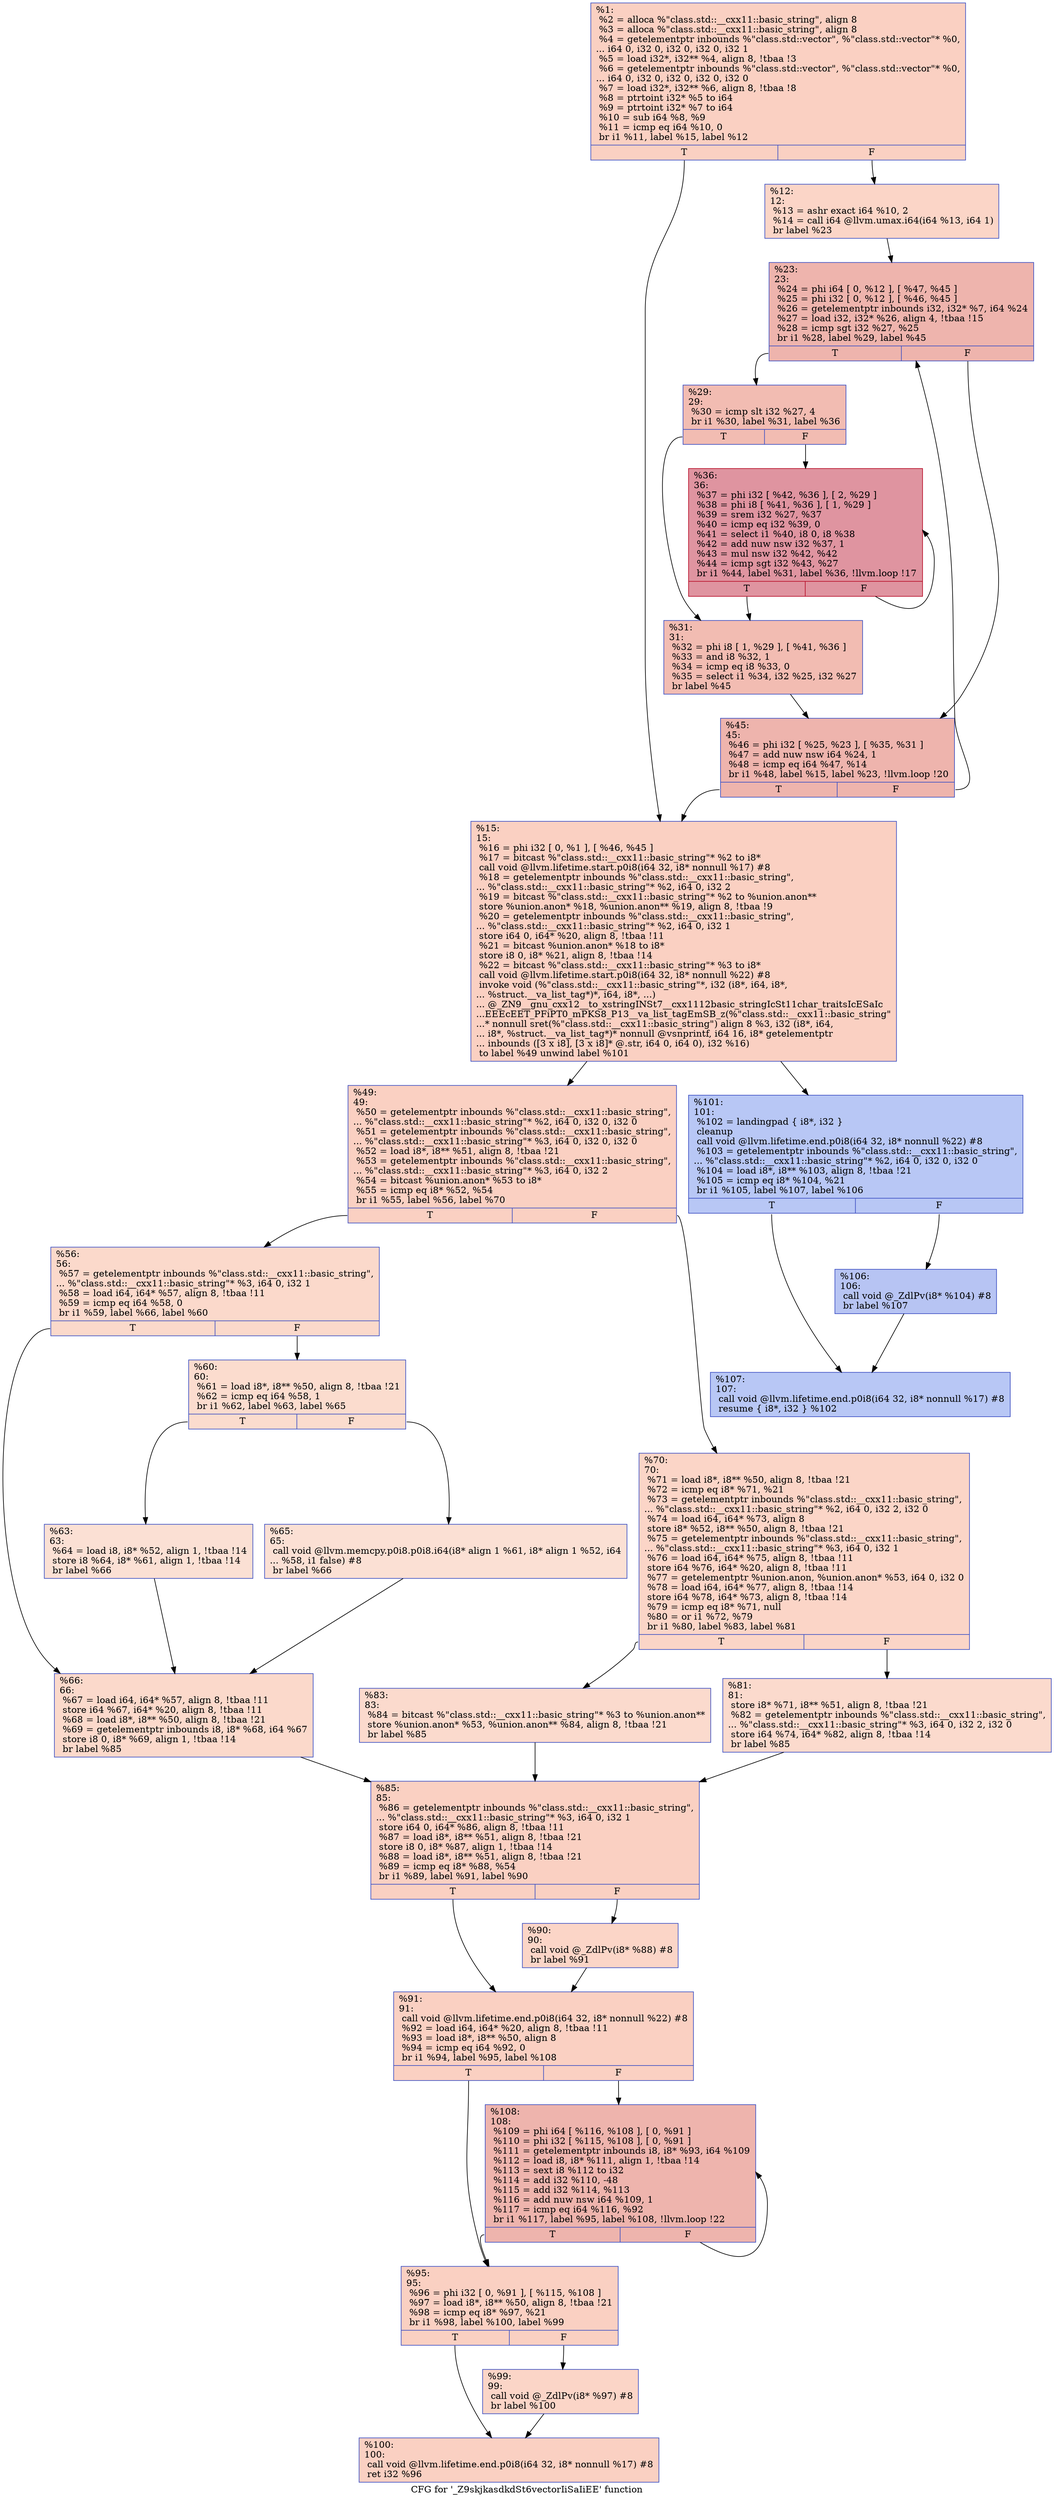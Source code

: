 digraph "CFG for '_Z9skjkasdkdSt6vectorIiSaIiEE' function" {
	label="CFG for '_Z9skjkasdkdSt6vectorIiSaIiEE' function";

	Node0x55f3601425c0 [shape=record,color="#3d50c3ff", style=filled, fillcolor="#f3947570",label="{%1:\l  %2 = alloca %\"class.std::__cxx11::basic_string\", align 8\l  %3 = alloca %\"class.std::__cxx11::basic_string\", align 8\l  %4 = getelementptr inbounds %\"class.std::vector\", %\"class.std::vector\"* %0,\l... i64 0, i32 0, i32 0, i32 0, i32 1\l  %5 = load i32*, i32** %4, align 8, !tbaa !3\l  %6 = getelementptr inbounds %\"class.std::vector\", %\"class.std::vector\"* %0,\l... i64 0, i32 0, i32 0, i32 0, i32 0\l  %7 = load i32*, i32** %6, align 8, !tbaa !8\l  %8 = ptrtoint i32* %5 to i64\l  %9 = ptrtoint i32* %7 to i64\l  %10 = sub i64 %8, %9\l  %11 = icmp eq i64 %10, 0\l  br i1 %11, label %15, label %12\l|{<s0>T|<s1>F}}"];
	Node0x55f3601425c0:s0 -> Node0x55f360142ef0;
	Node0x55f3601425c0:s1 -> Node0x55f360143fe0;
	Node0x55f360143fe0 [shape=record,color="#3d50c3ff", style=filled, fillcolor="#f5a08170",label="{%12:\l12:                                               \l  %13 = ashr exact i64 %10, 2\l  %14 = call i64 @llvm.umax.i64(i64 %13, i64 1)\l  br label %23\l}"];
	Node0x55f360143fe0 -> Node0x55f360144450;
	Node0x55f360142ef0 [shape=record,color="#3d50c3ff", style=filled, fillcolor="#f3947570",label="{%15:\l15:                                               \l  %16 = phi i32 [ 0, %1 ], [ %46, %45 ]\l  %17 = bitcast %\"class.std::__cxx11::basic_string\"* %2 to i8*\l  call void @llvm.lifetime.start.p0i8(i64 32, i8* nonnull %17) #8\l  %18 = getelementptr inbounds %\"class.std::__cxx11::basic_string\",\l... %\"class.std::__cxx11::basic_string\"* %2, i64 0, i32 2\l  %19 = bitcast %\"class.std::__cxx11::basic_string\"* %2 to %union.anon**\l  store %union.anon* %18, %union.anon** %19, align 8, !tbaa !9\l  %20 = getelementptr inbounds %\"class.std::__cxx11::basic_string\",\l... %\"class.std::__cxx11::basic_string\"* %2, i64 0, i32 1\l  store i64 0, i64* %20, align 8, !tbaa !11\l  %21 = bitcast %union.anon* %18 to i8*\l  store i8 0, i8* %21, align 8, !tbaa !14\l  %22 = bitcast %\"class.std::__cxx11::basic_string\"* %3 to i8*\l  call void @llvm.lifetime.start.p0i8(i64 32, i8* nonnull %22) #8\l  invoke void (%\"class.std::__cxx11::basic_string\"*, i32 (i8*, i64, i8*,\l... %struct.__va_list_tag*)*, i64, i8*, ...)\l... @_ZN9__gnu_cxx12__to_xstringINSt7__cxx1112basic_stringIcSt11char_traitsIcESaIc\l...EEEcEET_PFiPT0_mPKS8_P13__va_list_tagEmSB_z(%\"class.std::__cxx11::basic_string\"\l...* nonnull sret(%\"class.std::__cxx11::basic_string\") align 8 %3, i32 (i8*, i64,\l... i8*, %struct.__va_list_tag*)* nonnull @vsnprintf, i64 16, i8* getelementptr\l... inbounds ([3 x i8], [3 x i8]* @.str, i64 0, i64 0), i32 %16)\l          to label %49 unwind label %101\l}"];
	Node0x55f360142ef0 -> Node0x55f360145580;
	Node0x55f360142ef0 -> Node0x55f360145610;
	Node0x55f360144450 [shape=record,color="#3d50c3ff", style=filled, fillcolor="#d8564670",label="{%23:\l23:                                               \l  %24 = phi i64 [ 0, %12 ], [ %47, %45 ]\l  %25 = phi i32 [ 0, %12 ], [ %46, %45 ]\l  %26 = getelementptr inbounds i32, i32* %7, i64 %24\l  %27 = load i32, i32* %26, align 4, !tbaa !15\l  %28 = icmp sgt i32 %27, %25\l  br i1 %28, label %29, label %45\l|{<s0>T|<s1>F}}"];
	Node0x55f360144450:s0 -> Node0x55f360145da0;
	Node0x55f360144450:s1 -> Node0x55f360144540;
	Node0x55f360145da0 [shape=record,color="#3d50c3ff", style=filled, fillcolor="#e1675170",label="{%29:\l29:                                               \l  %30 = icmp slt i32 %27, 4\l  br i1 %30, label %31, label %36\l|{<s0>T|<s1>F}}"];
	Node0x55f360145da0:s0 -> Node0x55f360145fa0;
	Node0x55f360145da0:s1 -> Node0x55f360145ff0;
	Node0x55f360145fa0 [shape=record,color="#3d50c3ff", style=filled, fillcolor="#e1675170",label="{%31:\l31:                                               \l  %32 = phi i8 [ 1, %29 ], [ %41, %36 ]\l  %33 = and i8 %32, 1\l  %34 = icmp eq i8 %33, 0\l  %35 = select i1 %34, i32 %25, i32 %27\l  br label %45\l}"];
	Node0x55f360145fa0 -> Node0x55f360144540;
	Node0x55f360145ff0 [shape=record,color="#b70d28ff", style=filled, fillcolor="#b70d2870",label="{%36:\l36:                                               \l  %37 = phi i32 [ %42, %36 ], [ 2, %29 ]\l  %38 = phi i8 [ %41, %36 ], [ 1, %29 ]\l  %39 = srem i32 %27, %37\l  %40 = icmp eq i32 %39, 0\l  %41 = select i1 %40, i8 0, i8 %38\l  %42 = add nuw nsw i32 %37, 1\l  %43 = mul nsw i32 %42, %42\l  %44 = icmp sgt i32 %43, %27\l  br i1 %44, label %31, label %36, !llvm.loop !17\l|{<s0>T|<s1>F}}"];
	Node0x55f360145ff0:s0 -> Node0x55f360145fa0;
	Node0x55f360145ff0:s1 -> Node0x55f360145ff0;
	Node0x55f360144540 [shape=record,color="#3d50c3ff", style=filled, fillcolor="#d8564670",label="{%45:\l45:                                               \l  %46 = phi i32 [ %25, %23 ], [ %35, %31 ]\l  %47 = add nuw nsw i64 %24, 1\l  %48 = icmp eq i64 %47, %14\l  br i1 %48, label %15, label %23, !llvm.loop !20\l|{<s0>T|<s1>F}}"];
	Node0x55f360144540:s0 -> Node0x55f360142ef0;
	Node0x55f360144540:s1 -> Node0x55f360144450;
	Node0x55f360145580 [shape=record,color="#3d50c3ff", style=filled, fillcolor="#f3947570",label="{%49:\l49:                                               \l  %50 = getelementptr inbounds %\"class.std::__cxx11::basic_string\",\l... %\"class.std::__cxx11::basic_string\"* %2, i64 0, i32 0, i32 0\l  %51 = getelementptr inbounds %\"class.std::__cxx11::basic_string\",\l... %\"class.std::__cxx11::basic_string\"* %3, i64 0, i32 0, i32 0\l  %52 = load i8*, i8** %51, align 8, !tbaa !21\l  %53 = getelementptr inbounds %\"class.std::__cxx11::basic_string\",\l... %\"class.std::__cxx11::basic_string\"* %3, i64 0, i32 2\l  %54 = bitcast %union.anon* %53 to i8*\l  %55 = icmp eq i8* %52, %54\l  br i1 %55, label %56, label %70\l|{<s0>T|<s1>F}}"];
	Node0x55f360145580:s0 -> Node0x55f3601472c0;
	Node0x55f360145580:s1 -> Node0x55f360147350;
	Node0x55f3601472c0 [shape=record,color="#3d50c3ff", style=filled, fillcolor="#f7a88970",label="{%56:\l56:                                               \l  %57 = getelementptr inbounds %\"class.std::__cxx11::basic_string\",\l... %\"class.std::__cxx11::basic_string\"* %3, i64 0, i32 1\l  %58 = load i64, i64* %57, align 8, !tbaa !11\l  %59 = icmp eq i64 %58, 0\l  br i1 %59, label %66, label %60\l|{<s0>T|<s1>F}}"];
	Node0x55f3601472c0:s0 -> Node0x55f360147c60;
	Node0x55f3601472c0:s1 -> Node0x55f360147cb0;
	Node0x55f360147cb0 [shape=record,color="#3d50c3ff", style=filled, fillcolor="#f7af9170",label="{%60:\l60:                                               \l  %61 = load i8*, i8** %50, align 8, !tbaa !21\l  %62 = icmp eq i64 %58, 1\l  br i1 %62, label %63, label %65\l|{<s0>T|<s1>F}}"];
	Node0x55f360147cb0:s0 -> Node0x55f360148500;
	Node0x55f360147cb0:s1 -> Node0x55f360148550;
	Node0x55f360148500 [shape=record,color="#3d50c3ff", style=filled, fillcolor="#f7b99e70",label="{%63:\l63:                                               \l  %64 = load i8, i8* %52, align 1, !tbaa !14\l  store i8 %64, i8* %61, align 1, !tbaa !14\l  br label %66\l}"];
	Node0x55f360148500 -> Node0x55f360147c60;
	Node0x55f360148550 [shape=record,color="#3d50c3ff", style=filled, fillcolor="#f7b99e70",label="{%65:\l65:                                               \l  call void @llvm.memcpy.p0i8.p0i8.i64(i8* align 1 %61, i8* align 1 %52, i64\l... %58, i1 false) #8\l  br label %66\l}"];
	Node0x55f360148550 -> Node0x55f360147c60;
	Node0x55f360147c60 [shape=record,color="#3d50c3ff", style=filled, fillcolor="#f7a88970",label="{%66:\l66:                                               \l  %67 = load i64, i64* %57, align 8, !tbaa !11\l  store i64 %67, i64* %20, align 8, !tbaa !11\l  %68 = load i8*, i8** %50, align 8, !tbaa !21\l  %69 = getelementptr inbounds i8, i8* %68, i64 %67\l  store i8 0, i8* %69, align 1, !tbaa !14\l  br label %85\l}"];
	Node0x55f360147c60 -> Node0x55f3601497d0;
	Node0x55f360147350 [shape=record,color="#3d50c3ff", style=filled, fillcolor="#f5a08170",label="{%70:\l70:                                               \l  %71 = load i8*, i8** %50, align 8, !tbaa !21\l  %72 = icmp eq i8* %71, %21\l  %73 = getelementptr inbounds %\"class.std::__cxx11::basic_string\",\l... %\"class.std::__cxx11::basic_string\"* %2, i64 0, i32 2, i32 0\l  %74 = load i64, i64* %73, align 8\l  store i8* %52, i8** %50, align 8, !tbaa !21\l  %75 = getelementptr inbounds %\"class.std::__cxx11::basic_string\",\l... %\"class.std::__cxx11::basic_string\"* %3, i64 0, i32 1\l  %76 = load i64, i64* %75, align 8, !tbaa !11\l  store i64 %76, i64* %20, align 8, !tbaa !11\l  %77 = getelementptr %union.anon, %union.anon* %53, i64 0, i32 0\l  %78 = load i64, i64* %77, align 8, !tbaa !14\l  store i64 %78, i64* %73, align 8, !tbaa !14\l  %79 = icmp eq i8* %71, null\l  %80 = or i1 %72, %79\l  br i1 %80, label %83, label %81\l|{<s0>T|<s1>F}}"];
	Node0x55f360147350:s0 -> Node0x55f360149f30;
	Node0x55f360147350:s1 -> Node0x55f360149f80;
	Node0x55f360149f80 [shape=record,color="#3d50c3ff", style=filled, fillcolor="#f7ac8e70",label="{%81:\l81:                                               \l  store i8* %71, i8** %51, align 8, !tbaa !21\l  %82 = getelementptr inbounds %\"class.std::__cxx11::basic_string\",\l... %\"class.std::__cxx11::basic_string\"* %3, i64 0, i32 2, i32 0\l  store i64 %74, i64* %82, align 8, !tbaa !14\l  br label %85\l}"];
	Node0x55f360149f80 -> Node0x55f3601497d0;
	Node0x55f360149f30 [shape=record,color="#3d50c3ff", style=filled, fillcolor="#f7ac8e70",label="{%83:\l83:                                               \l  %84 = bitcast %\"class.std::__cxx11::basic_string\"* %3 to %union.anon**\l  store %union.anon* %53, %union.anon** %84, align 8, !tbaa !21\l  br label %85\l}"];
	Node0x55f360149f30 -> Node0x55f3601497d0;
	Node0x55f3601497d0 [shape=record,color="#3d50c3ff", style=filled, fillcolor="#f3947570",label="{%85:\l85:                                               \l  %86 = getelementptr inbounds %\"class.std::__cxx11::basic_string\",\l... %\"class.std::__cxx11::basic_string\"* %3, i64 0, i32 1\l  store i64 0, i64* %86, align 8, !tbaa !11\l  %87 = load i8*, i8** %51, align 8, !tbaa !21\l  store i8 0, i8* %87, align 1, !tbaa !14\l  %88 = load i8*, i8** %51, align 8, !tbaa !21\l  %89 = icmp eq i8* %88, %54\l  br i1 %89, label %91, label %90\l|{<s0>T|<s1>F}}"];
	Node0x55f3601497d0:s0 -> Node0x55f36014a6d0;
	Node0x55f3601497d0:s1 -> Node0x55f36014a720;
	Node0x55f36014a720 [shape=record,color="#3d50c3ff", style=filled, fillcolor="#f5a08170",label="{%90:\l90:                                               \l  call void @_ZdlPv(i8* %88) #8\l  br label %91\l}"];
	Node0x55f36014a720 -> Node0x55f36014a6d0;
	Node0x55f36014a6d0 [shape=record,color="#3d50c3ff", style=filled, fillcolor="#f3947570",label="{%91:\l91:                                               \l  call void @llvm.lifetime.end.p0i8(i64 32, i8* nonnull %22) #8\l  %92 = load i64, i64* %20, align 8, !tbaa !11\l  %93 = load i8*, i8** %50, align 8\l  %94 = icmp eq i64 %92, 0\l  br i1 %94, label %95, label %108\l|{<s0>T|<s1>F}}"];
	Node0x55f36014a6d0:s0 -> Node0x55f36014aea0;
	Node0x55f36014a6d0:s1 -> Node0x55f36014aef0;
	Node0x55f36014aea0 [shape=record,color="#3d50c3ff", style=filled, fillcolor="#f3947570",label="{%95:\l95:                                               \l  %96 = phi i32 [ 0, %91 ], [ %115, %108 ]\l  %97 = load i8*, i8** %50, align 8, !tbaa !21\l  %98 = icmp eq i8* %97, %21\l  br i1 %98, label %100, label %99\l|{<s0>T|<s1>F}}"];
	Node0x55f36014aea0:s0 -> Node0x55f36014b1a0;
	Node0x55f36014aea0:s1 -> Node0x55f36014b1f0;
	Node0x55f36014b1f0 [shape=record,color="#3d50c3ff", style=filled, fillcolor="#f5a08170",label="{%99:\l99:                                               \l  call void @_ZdlPv(i8* %97) #8\l  br label %100\l}"];
	Node0x55f36014b1f0 -> Node0x55f36014b1a0;
	Node0x55f36014b1a0 [shape=record,color="#3d50c3ff", style=filled, fillcolor="#f3947570",label="{%100:\l100:                                              \l  call void @llvm.lifetime.end.p0i8(i64 32, i8* nonnull %17) #8\l  ret i32 %96\l}"];
	Node0x55f360145610 [shape=record,color="#3d50c3ff", style=filled, fillcolor="#5f7fe870",label="{%101:\l101:                                              \l  %102 = landingpad \{ i8*, i32 \}\l          cleanup\l  call void @llvm.lifetime.end.p0i8(i64 32, i8* nonnull %22) #8\l  %103 = getelementptr inbounds %\"class.std::__cxx11::basic_string\",\l... %\"class.std::__cxx11::basic_string\"* %2, i64 0, i32 0, i32 0\l  %104 = load i8*, i8** %103, align 8, !tbaa !21\l  %105 = icmp eq i8* %104, %21\l  br i1 %105, label %107, label %106\l|{<s0>T|<s1>F}}"];
	Node0x55f360145610:s0 -> Node0x55f36014ba50;
	Node0x55f360145610:s1 -> Node0x55f36014baa0;
	Node0x55f36014baa0 [shape=record,color="#3d50c3ff", style=filled, fillcolor="#5b7ae570",label="{%106:\l106:                                              \l  call void @_ZdlPv(i8* %104) #8\l  br label %107\l}"];
	Node0x55f36014baa0 -> Node0x55f36014ba50;
	Node0x55f36014ba50 [shape=record,color="#3d50c3ff", style=filled, fillcolor="#5f7fe870",label="{%107:\l107:                                              \l  call void @llvm.lifetime.end.p0i8(i64 32, i8* nonnull %17) #8\l  resume \{ i8*, i32 \} %102\l}"];
	Node0x55f36014aef0 [shape=record,color="#3d50c3ff", style=filled, fillcolor="#d8564670",label="{%108:\l108:                                              \l  %109 = phi i64 [ %116, %108 ], [ 0, %91 ]\l  %110 = phi i32 [ %115, %108 ], [ 0, %91 ]\l  %111 = getelementptr inbounds i8, i8* %93, i64 %109\l  %112 = load i8, i8* %111, align 1, !tbaa !14\l  %113 = sext i8 %112 to i32\l  %114 = add i32 %110, -48\l  %115 = add i32 %114, %113\l  %116 = add nuw nsw i64 %109, 1\l  %117 = icmp eq i64 %116, %92\l  br i1 %117, label %95, label %108, !llvm.loop !22\l|{<s0>T|<s1>F}}"];
	Node0x55f36014aef0:s0 -> Node0x55f36014aea0;
	Node0x55f36014aef0:s1 -> Node0x55f36014aef0;
}
